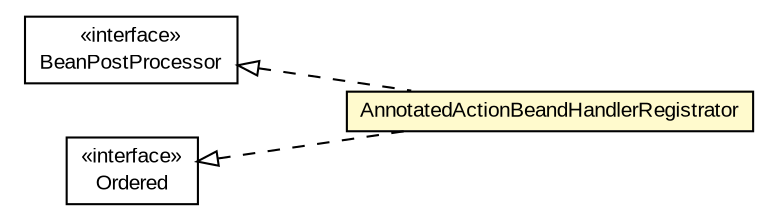 #!/usr/local/bin/dot
#
# Class diagram 
# Generated by UMLGraph version R5_6-24-gf6e263 (http://www.umlgraph.org/)
#

digraph G {
	edge [fontname="arial",fontsize=10,labelfontname="arial",labelfontsize=10];
	node [fontname="arial",fontsize=10,shape=plaintext];
	nodesep=0.25;
	ranksep=0.5;
	rankdir=LR;
	// com.gwtplatform.dispatch.rpc.server.spring.AnnotatedActionBeandHandlerRegistrator
	c124041 [label=<<table title="com.gwtplatform.dispatch.rpc.server.spring.AnnotatedActionBeandHandlerRegistrator" border="0" cellborder="1" cellspacing="0" cellpadding="2" port="p" bgcolor="lemonChiffon" href="./AnnotatedActionBeandHandlerRegistrator.html">
		<tr><td><table border="0" cellspacing="0" cellpadding="1">
<tr><td align="center" balign="center"> AnnotatedActionBeandHandlerRegistrator </td></tr>
		</table></td></tr>
		</table>>, URL="./AnnotatedActionBeandHandlerRegistrator.html", fontname="arial", fontcolor="black", fontsize=10.0];
	//com.gwtplatform.dispatch.rpc.server.spring.AnnotatedActionBeandHandlerRegistrator implements org.springframework.beans.factory.config.BeanPostProcessor
	c124347:p -> c124041:p [dir=back,arrowtail=empty,style=dashed];
	//com.gwtplatform.dispatch.rpc.server.spring.AnnotatedActionBeandHandlerRegistrator implements org.springframework.core.Ordered
	c124348:p -> c124041:p [dir=back,arrowtail=empty,style=dashed];
	// org.springframework.beans.factory.config.BeanPostProcessor
	c124347 [label=<<table title="org.springframework.beans.factory.config.BeanPostProcessor" border="0" cellborder="1" cellspacing="0" cellpadding="2" port="p" href="http://static.springsource.org/spring/docs/3.0.x/javadoc-api/org/springframework/beans/factory/config/BeanPostProcessor.html">
		<tr><td><table border="0" cellspacing="0" cellpadding="1">
<tr><td align="center" balign="center"> &#171;interface&#187; </td></tr>
<tr><td align="center" balign="center"> BeanPostProcessor </td></tr>
		</table></td></tr>
		</table>>, URL="http://static.springsource.org/spring/docs/3.0.x/javadoc-api/org/springframework/beans/factory/config/BeanPostProcessor.html", fontname="arial", fontcolor="black", fontsize=10.0];
	// org.springframework.core.Ordered
	c124348 [label=<<table title="org.springframework.core.Ordered" border="0" cellborder="1" cellspacing="0" cellpadding="2" port="p" href="http://static.springsource.org/spring/docs/3.0.x/javadoc-api/org/springframework/core/Ordered.html">
		<tr><td><table border="0" cellspacing="0" cellpadding="1">
<tr><td align="center" balign="center"> &#171;interface&#187; </td></tr>
<tr><td align="center" balign="center"> Ordered </td></tr>
		</table></td></tr>
		</table>>, URL="http://static.springsource.org/spring/docs/3.0.x/javadoc-api/org/springframework/core/Ordered.html", fontname="arial", fontcolor="black", fontsize=10.0];
}

